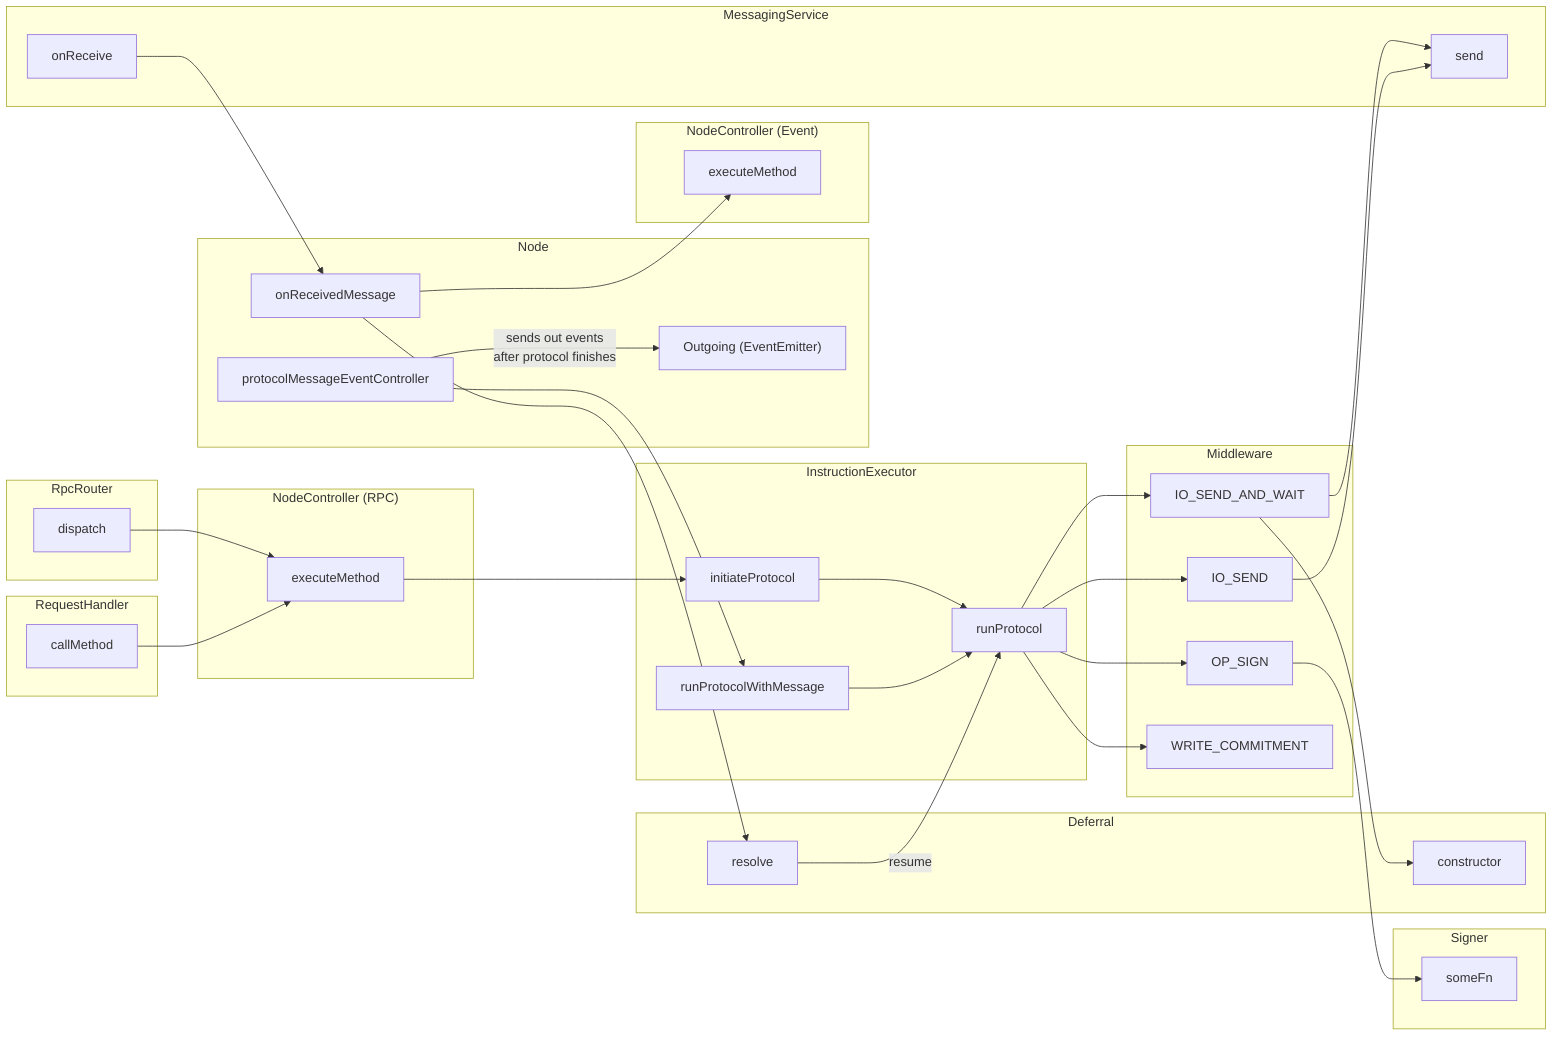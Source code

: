 graph LR

  subgraph MessagingService
    onReceive
    send
  end

  subgraph RequestHandler
    callMethod
  end

  subgraph RpcRouter
    dispatch

  end

  subgraph NodeController["NodeController (RPC)"]
    rpcExecute["executeMethod"]

    dispatch-->rpcExecute
    callMethod-->rpcExecute

  end

  subgraph Middleware
    IO_SEND_AND_WAIT
    IO_SEND
    OP_SIGN
    WRITE_COMMITMENT
    IO_SEND_AND_WAIT-->send
    IO_SEND-->send
  end

  subgraph Deferral
    ioSendDeferrals["resolve"]
    deferralCtor["constructor"]
  end

  subgraph Signer
    someFn
  end

  subgraph Node

    onReceivedMessage
    onReceive-->onReceivedMessage

    onReceivedMessage-->ioSendDeferrals

    outgoing["Outgoing (EventEmitter)"]
    protocolMessageEventController-->|sends out events <br>after protocol finishes|outgoing

    OP_SIGN-->someFn

  end

  subgraph EventController["NodeController (Event)"]

    eventExecute["executeMethod"]
    onReceivedMessage-->eventExecute

  end

  subgraph InstructionExecutor

    initiateProtocol

    runProtocolWithMessage
    protocolMessageEventController-->runProtocolWithMessage
    rpcExecute-->initiateProtocol

    runProtocol

    initiateProtocol-->runProtocol
    runProtocolWithMessage-->runProtocol

    ioSendDeferrals-->|resume|runProtocol

    IO_SEND_AND_WAIT-->deferralCtor

    runProtocol-->IO_SEND_AND_WAIT
    runProtocol-->IO_SEND
    runProtocol-->OP_SIGN
    runProtocol-->WRITE_COMMITMENT

  end
